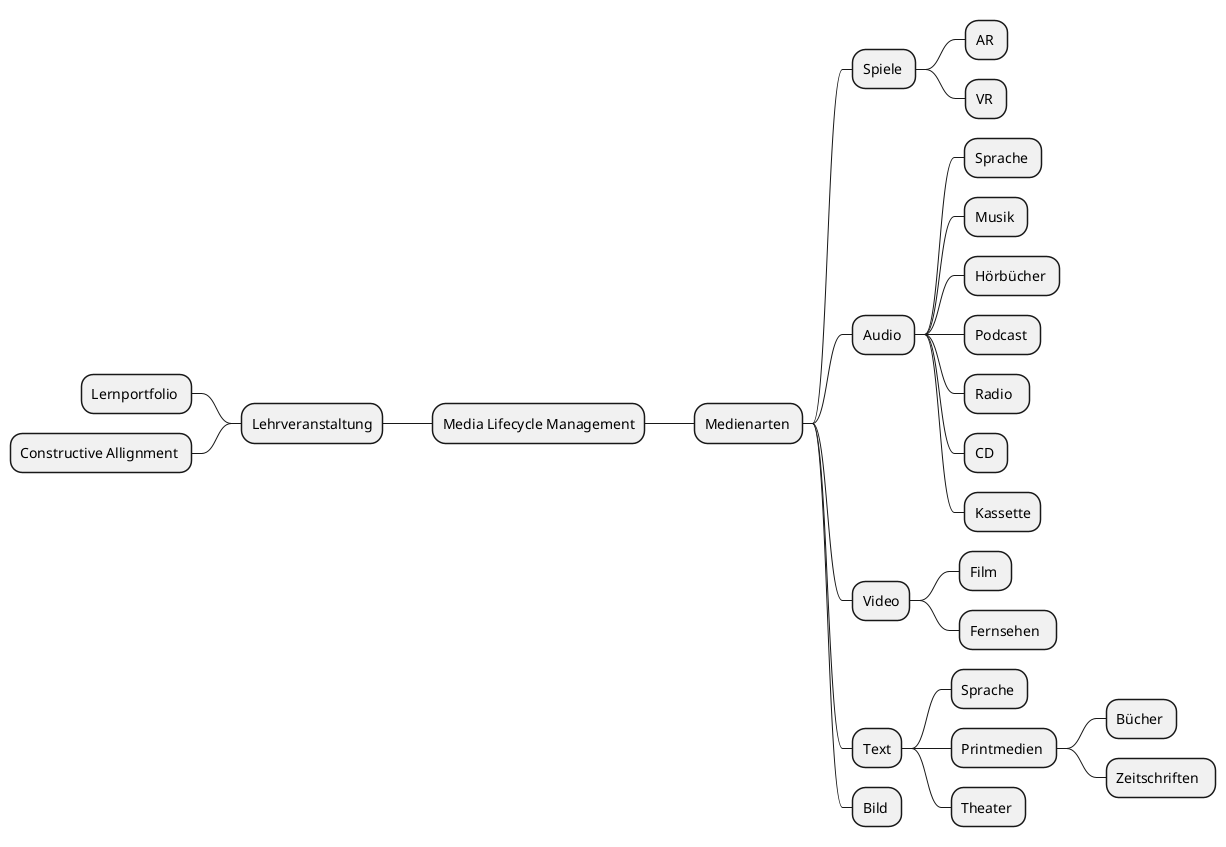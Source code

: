 @startmindmap Mindmap Media Lifecycle Management 
' root
+ Media Lifecycle Management
' left side 
-- Lehrveranstaltung
--- Lernportfolio 
--- Constructive Allignment 
' right side 
++ Medienarten 
+++ Spiele 
++++ AR 
++++ VR 
+++ Audio 
++++ Sprache 
++++ Musik 
++++ Hörbücher 
++++ Podcast 
++++ Radio  
++++ CD 
++++ Kassette
+++ Video
++++ Film 
++++ Fernsehen  
+++ Text
++++ Sprache 
++++ Printmedien 
+++++ Bücher 
+++++ Zeitschriften  
++++ Theater 
+++ Bild 

@endmindmap+++ Audio 
+++ Video 
+++ Text 
+++ Bild 
